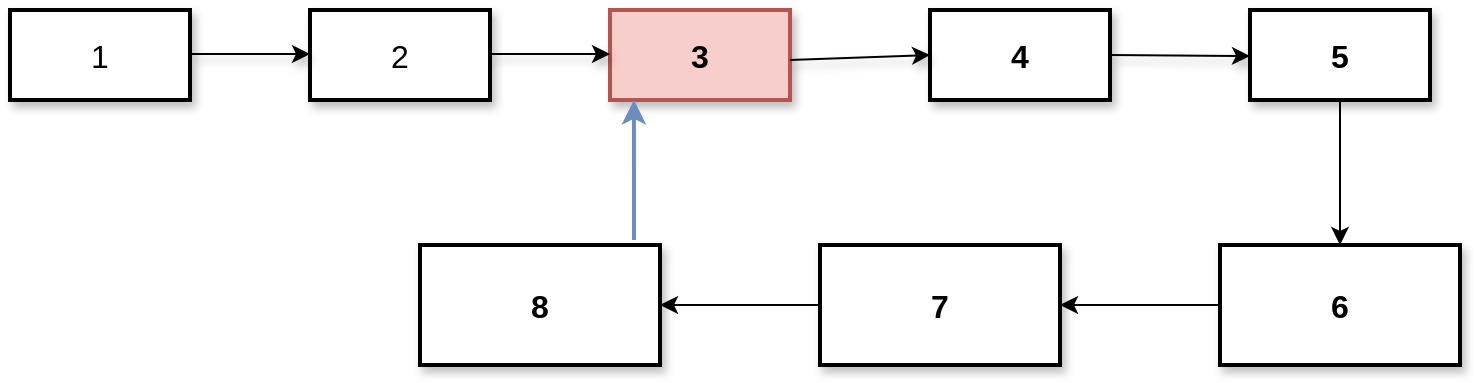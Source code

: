 <mxfile version="13.6.6" type="device"><diagram id="6u95img_oN-seXFePz3C" name="第 1 页"><mxGraphModel dx="1422" dy="713" grid="1" gridSize="10" guides="1" tooltips="1" connect="1" arrows="1" fold="1" page="1" pageScale="1" pageWidth="827" pageHeight="1169" math="0" shadow="0"><root><mxCell id="0"/><mxCell id="1" parent="0"/><mxCell id="kJhiHJvS3CjRCG1DkGDx-2" value="1" style="rounded=0;whiteSpace=wrap;html=1;strokeWidth=2;fontSize=16;shadow=1;" vertex="1" parent="1"><mxGeometry x="240" y="255" width="90" height="45" as="geometry"/></mxCell><mxCell id="kJhiHJvS3CjRCG1DkGDx-3" value="2" style="rounded=0;whiteSpace=wrap;html=1;strokeWidth=2;fontSize=16;shadow=1;" vertex="1" parent="1"><mxGeometry x="390" y="255" width="90" height="45" as="geometry"/></mxCell><mxCell id="kJhiHJvS3CjRCG1DkGDx-4" value="3" style="rounded=0;whiteSpace=wrap;html=1;strokeWidth=2;fontStyle=1;fontSize=16;shadow=1;fillColor=#f8cecc;strokeColor=#b85450;" vertex="1" parent="1"><mxGeometry x="540" y="255" width="90" height="45" as="geometry"/></mxCell><mxCell id="kJhiHJvS3CjRCG1DkGDx-5" value="4" style="rounded=0;whiteSpace=wrap;html=1;strokeWidth=2;fontStyle=1;fontSize=16;shadow=1;" vertex="1" parent="1"><mxGeometry x="700" y="255" width="90" height="45" as="geometry"/></mxCell><mxCell id="kJhiHJvS3CjRCG1DkGDx-24" value="" style="endArrow=classic;html=1;shadow=1;fontSize=16;exitX=1;exitY=0.5;exitDx=0;exitDy=0;" edge="1" parent="1"><mxGeometry width="50" height="50" relative="1" as="geometry"><mxPoint x="330" y="277" as="sourcePoint"/><mxPoint x="390" y="277" as="targetPoint"/></mxGeometry></mxCell><mxCell id="kJhiHJvS3CjRCG1DkGDx-25" value="" style="endArrow=classic;html=1;shadow=1;fontSize=16;exitX=1;exitY=0.5;exitDx=0;exitDy=0;" edge="1" parent="1"><mxGeometry width="50" height="50" relative="1" as="geometry"><mxPoint x="480" y="277" as="sourcePoint"/><mxPoint x="540" y="277" as="targetPoint"/></mxGeometry></mxCell><mxCell id="kJhiHJvS3CjRCG1DkGDx-26" value="" style="endArrow=classic;html=1;shadow=1;fontSize=16;exitX=1;exitY=0.5;exitDx=0;exitDy=0;entryX=0;entryY=0.5;entryDx=0;entryDy=0;" edge="1" parent="1" target="kJhiHJvS3CjRCG1DkGDx-5"><mxGeometry width="50" height="50" relative="1" as="geometry"><mxPoint x="630" y="280" as="sourcePoint"/><mxPoint x="700" y="278" as="targetPoint"/></mxGeometry></mxCell><mxCell id="kJhiHJvS3CjRCG1DkGDx-27" value="" style="endArrow=classic;html=1;shadow=1;strokeWidth=1;fontSize=16;exitX=1;exitY=0.5;exitDx=0;exitDy=0;" edge="1" parent="1" source="kJhiHJvS3CjRCG1DkGDx-5"><mxGeometry width="50" height="50" relative="1" as="geometry"><mxPoint x="840" y="310" as="sourcePoint"/><mxPoint x="860" y="278" as="targetPoint"/></mxGeometry></mxCell><mxCell id="kJhiHJvS3CjRCG1DkGDx-33" value="" style="edgeStyle=orthogonalEdgeStyle;rounded=0;orthogonalLoop=1;jettySize=auto;html=1;" edge="1" parent="1" source="kJhiHJvS3CjRCG1DkGDx-31" target="kJhiHJvS3CjRCG1DkGDx-32"><mxGeometry relative="1" as="geometry"/></mxCell><mxCell id="kJhiHJvS3CjRCG1DkGDx-31" value="5" style="rounded=0;whiteSpace=wrap;html=1;strokeWidth=2;fontStyle=1;fontSize=16;shadow=1;" vertex="1" parent="1"><mxGeometry x="860" y="255" width="90" height="45" as="geometry"/></mxCell><mxCell id="kJhiHJvS3CjRCG1DkGDx-35" value="" style="edgeStyle=orthogonalEdgeStyle;rounded=0;orthogonalLoop=1;jettySize=auto;html=1;" edge="1" parent="1" source="kJhiHJvS3CjRCG1DkGDx-32" target="kJhiHJvS3CjRCG1DkGDx-34"><mxGeometry relative="1" as="geometry"/></mxCell><mxCell id="kJhiHJvS3CjRCG1DkGDx-32" value="6" style="whiteSpace=wrap;html=1;rounded=0;shadow=1;fontSize=16;fontStyle=1;strokeWidth=2;" vertex="1" parent="1"><mxGeometry x="845" y="372.5" width="120" height="60" as="geometry"/></mxCell><mxCell id="kJhiHJvS3CjRCG1DkGDx-37" value="" style="edgeStyle=orthogonalEdgeStyle;rounded=0;orthogonalLoop=1;jettySize=auto;html=1;" edge="1" parent="1" source="kJhiHJvS3CjRCG1DkGDx-34" target="kJhiHJvS3CjRCG1DkGDx-36"><mxGeometry relative="1" as="geometry"/></mxCell><mxCell id="kJhiHJvS3CjRCG1DkGDx-34" value="7" style="whiteSpace=wrap;html=1;rounded=0;shadow=1;fontSize=16;fontStyle=1;strokeWidth=2;" vertex="1" parent="1"><mxGeometry x="645" y="372.5" width="120" height="60" as="geometry"/></mxCell><mxCell id="kJhiHJvS3CjRCG1DkGDx-36" value="8" style="whiteSpace=wrap;html=1;rounded=0;shadow=1;fontSize=16;fontStyle=1;strokeWidth=2;" vertex="1" parent="1"><mxGeometry x="445" y="372.5" width="120" height="60" as="geometry"/></mxCell><mxCell id="kJhiHJvS3CjRCG1DkGDx-38" value="" style="endArrow=classic;html=1;entryX=0.133;entryY=1;entryDx=0;entryDy=0;entryPerimeter=0;strokeWidth=2;fillColor=#dae8fc;strokeColor=#6c8ebf;" edge="1" parent="1" target="kJhiHJvS3CjRCG1DkGDx-4"><mxGeometry width="50" height="50" relative="1" as="geometry"><mxPoint x="552" y="370" as="sourcePoint"/><mxPoint x="650" y="320" as="targetPoint"/></mxGeometry></mxCell></root></mxGraphModel></diagram></mxfile>